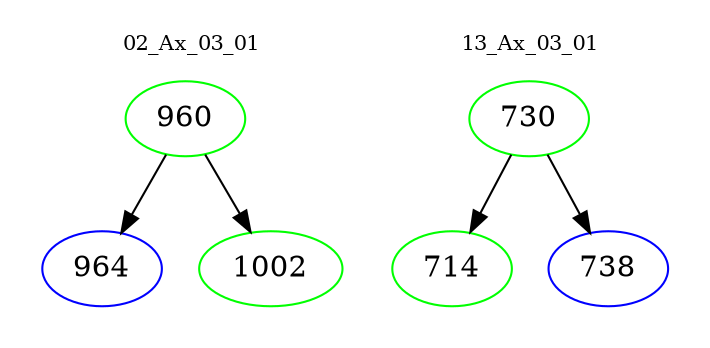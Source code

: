 digraph{
subgraph cluster_0 {
color = white
label = "02_Ax_03_01";
fontsize=10;
T0_960 [label="960", color="green"]
T0_960 -> T0_964 [color="black"]
T0_964 [label="964", color="blue"]
T0_960 -> T0_1002 [color="black"]
T0_1002 [label="1002", color="green"]
}
subgraph cluster_1 {
color = white
label = "13_Ax_03_01";
fontsize=10;
T1_730 [label="730", color="green"]
T1_730 -> T1_714 [color="black"]
T1_714 [label="714", color="green"]
T1_730 -> T1_738 [color="black"]
T1_738 [label="738", color="blue"]
}
}
